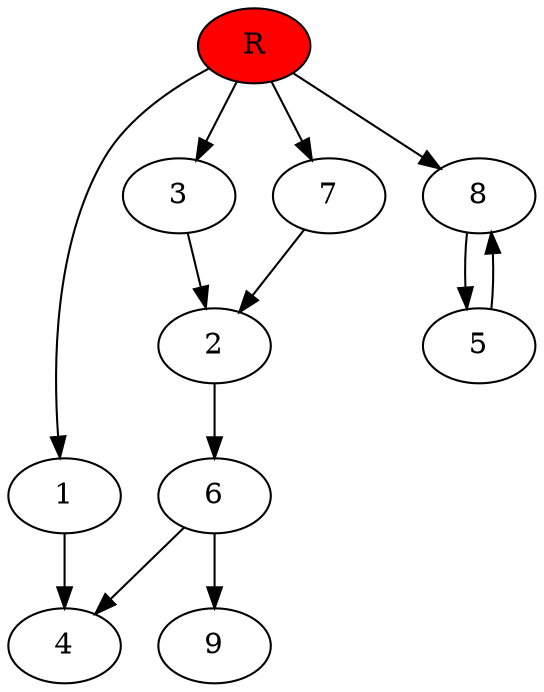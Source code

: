 digraph prb34617 {
	1
	2
	3
	4
	5
	6
	7
	8
	R [fillcolor="#ff0000" style=filled]
	1 -> 4
	2 -> 6
	3 -> 2
	5 -> 8
	6 -> 4
	6 -> 9
	7 -> 2
	8 -> 5
	R -> 1
	R -> 3
	R -> 7
	R -> 8
}
